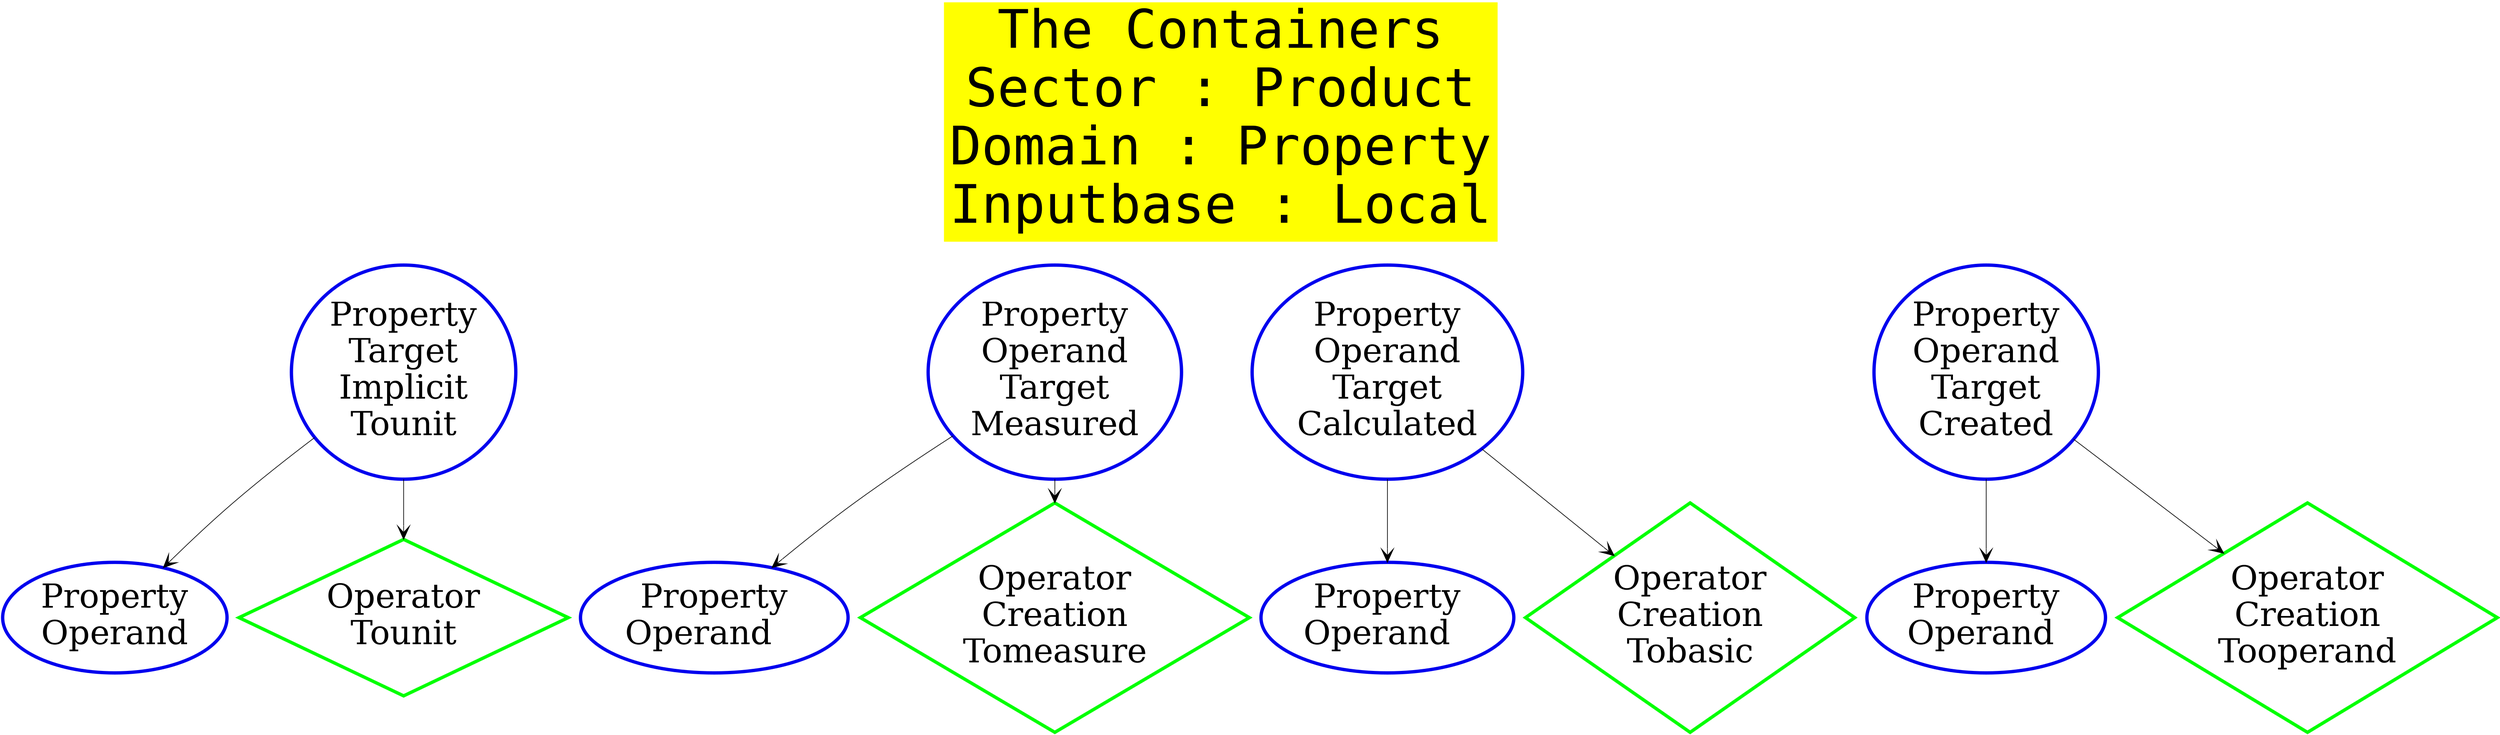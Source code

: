         digraph Frames {
                size="40,15";
                node [fontsize=50];
                edge [arrowhead = "vee", arrowsize = "2.0", style="solid", taillabel = ""];

  Title [
  	label = "The Containers\nSector : Product\nDomain : Property\nInputbase : Local", fontsize=80, shape=box, fontname=Courier, color=yellow, style=filled
  ];


  "Property\nTarget\nImplicit\nTounit" [color = blue2, style="setlinewidth(5)"];
  "Property\nOperand\nTarget\nMeasured" [color = blue2, style="setlinewidth(5)"];
  "Property\nOperand\nTarget\nCalculated" [color = blue2, style="setlinewidth(5)"];
  "Property\nOperand\nTarget\nCreated" [color = blue2, style="setlinewidth(5)"];
  "Property\nOperand" [color = blue2, style="setlinewidth(5)"];
  "Property\nOperand " [color = blue2, style="setlinewidth(5)"];
  "Property\nOperand  " [color = blue2, style="setlinewidth(5)"];
  "Property\nOperand   " [color = blue2, style="setlinewidth(5)"];


		"Operator\nCreation\nTobasic" [shape = diamond, color = green, style="setlinewidth(5)"];     
		"Operator\nCreation\nTooperand" [shape = diamond, color = green, style="setlinewidth(5)"];     
		"Operator\nCreation\nTomeasure" [shape = diamond, color = green, style="setlinewidth(5)"];
		"Operator\nTounit" [shape = diamond, color = green, style="setlinewidth(5)"];


		Title -> "Property\nTarget\nImplicit\nTounit" [style="invis"];
		Title -> "Property\nOperand\nTarget\nCreated" [style="invis"];
		Title -> "Property\nOperand\nTarget\nCalculated" [style="invis"];
		Title -> "Property\nOperand\nTarget\nMeasured"  [style="invis"];

		"Property\nTarget\nImplicit\nTounit" -> "Operator\nTounit";
		"Property\nTarget\nImplicit\nTounit" -> "Property\nOperand";

		"Property\nOperand\nTarget\nCreated" -> "Operator\nCreation\nTooperand";
		"Property\nOperand\nTarget\nCreated" -> "Property\nOperand ";

		"Property\nOperand\nTarget\nCalculated" -> "Operator\nCreation\nTobasic";
		"Property\nOperand\nTarget\nCalculated" -> "Property\nOperand  ";

		"Property\nOperand\nTarget\nMeasured" -> "Operator\nCreation\nTomeasure";
		"Property\nOperand\nTarget\nMeasured" -> "Property\nOperand   ";




		}

